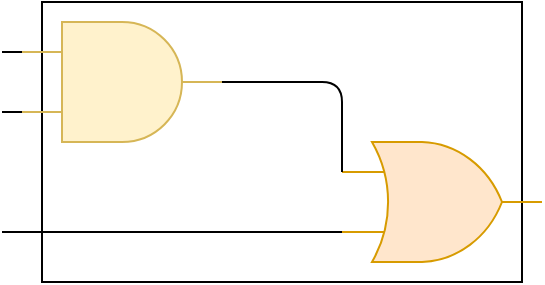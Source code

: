 <mxfile>
    <diagram id="3CIy6pJNZ_UYXfztty7k" name="Page-1">
        <mxGraphModel dx="126" dy="1196" grid="1" gridSize="10" guides="1" tooltips="1" connect="1" arrows="1" fold="1" page="1" pageScale="1" pageWidth="850" pageHeight="1100" math="0" shadow="0">
            <root>
                <mxCell id="0"/>
                <mxCell id="1" parent="0"/>
                <mxCell id="83" value="" style="group" vertex="1" connectable="0" parent="1">
                    <mxGeometry x="90" y="-720" width="260" height="140" as="geometry"/>
                </mxCell>
                <mxCell id="84" value="" style="rounded=0;whiteSpace=wrap;html=1;" vertex="1" parent="83">
                    <mxGeometry x="10" width="240" height="140" as="geometry"/>
                </mxCell>
                <mxCell id="85" value="" style="verticalLabelPosition=bottom;shadow=0;dashed=0;align=center;html=1;verticalAlign=top;shape=mxgraph.electrical.logic_gates.logic_gate;operation=and;fillColor=#fff2cc;strokeColor=#d6b656;" vertex="1" parent="83">
                    <mxGeometry y="10" width="100" height="60" as="geometry"/>
                </mxCell>
                <mxCell id="86" value="" style="verticalLabelPosition=bottom;shadow=0;dashed=0;align=center;html=1;verticalAlign=top;shape=mxgraph.electrical.logic_gates.logic_gate;operation=or;fillColor=#ffe6cc;strokeColor=#d79b00;" vertex="1" parent="83">
                    <mxGeometry x="160" y="70" width="100" height="60" as="geometry"/>
                </mxCell>
                <mxCell id="87" value="" style="endArrow=none;html=1;exitX=1;exitY=0.5;exitDx=0;exitDy=0;exitPerimeter=0;entryX=0;entryY=0.25;entryDx=0;entryDy=0;entryPerimeter=0;" edge="1" parent="83" source="85" target="86">
                    <mxGeometry width="50" height="50" relative="1" as="geometry">
                        <mxPoint x="290" y="180" as="sourcePoint"/>
                        <mxPoint x="340" y="130" as="targetPoint"/>
                        <Array as="points">
                            <mxPoint x="160" y="40"/>
                        </Array>
                    </mxGeometry>
                </mxCell>
                <mxCell id="88" value="" style="endArrow=none;html=1;entryX=0;entryY=0.75;entryDx=0;entryDy=0;entryPerimeter=0;" edge="1" parent="1" target="86">
                    <mxGeometry width="50" height="50" relative="1" as="geometry">
                        <mxPoint x="80" y="-605" as="sourcePoint"/>
                        <mxPoint x="270" y="-630" as="targetPoint"/>
                    </mxGeometry>
                </mxCell>
                <mxCell id="89" value="" style="endArrow=none;html=1;entryX=0;entryY=0.75;entryDx=0;entryDy=0;entryPerimeter=0;" edge="1" parent="1" target="85">
                    <mxGeometry width="50" height="50" relative="1" as="geometry">
                        <mxPoint x="80" y="-665" as="sourcePoint"/>
                        <mxPoint x="190" y="-630" as="targetPoint"/>
                    </mxGeometry>
                </mxCell>
                <mxCell id="90" value="" style="endArrow=none;html=1;entryX=0;entryY=0.75;entryDx=0;entryDy=0;entryPerimeter=0;" edge="1" parent="1">
                    <mxGeometry width="50" height="50" relative="1" as="geometry">
                        <mxPoint x="80" y="-695" as="sourcePoint"/>
                        <mxPoint x="90" y="-695" as="targetPoint"/>
                    </mxGeometry>
                </mxCell>
            </root>
        </mxGraphModel>
    </diagram>
</mxfile>